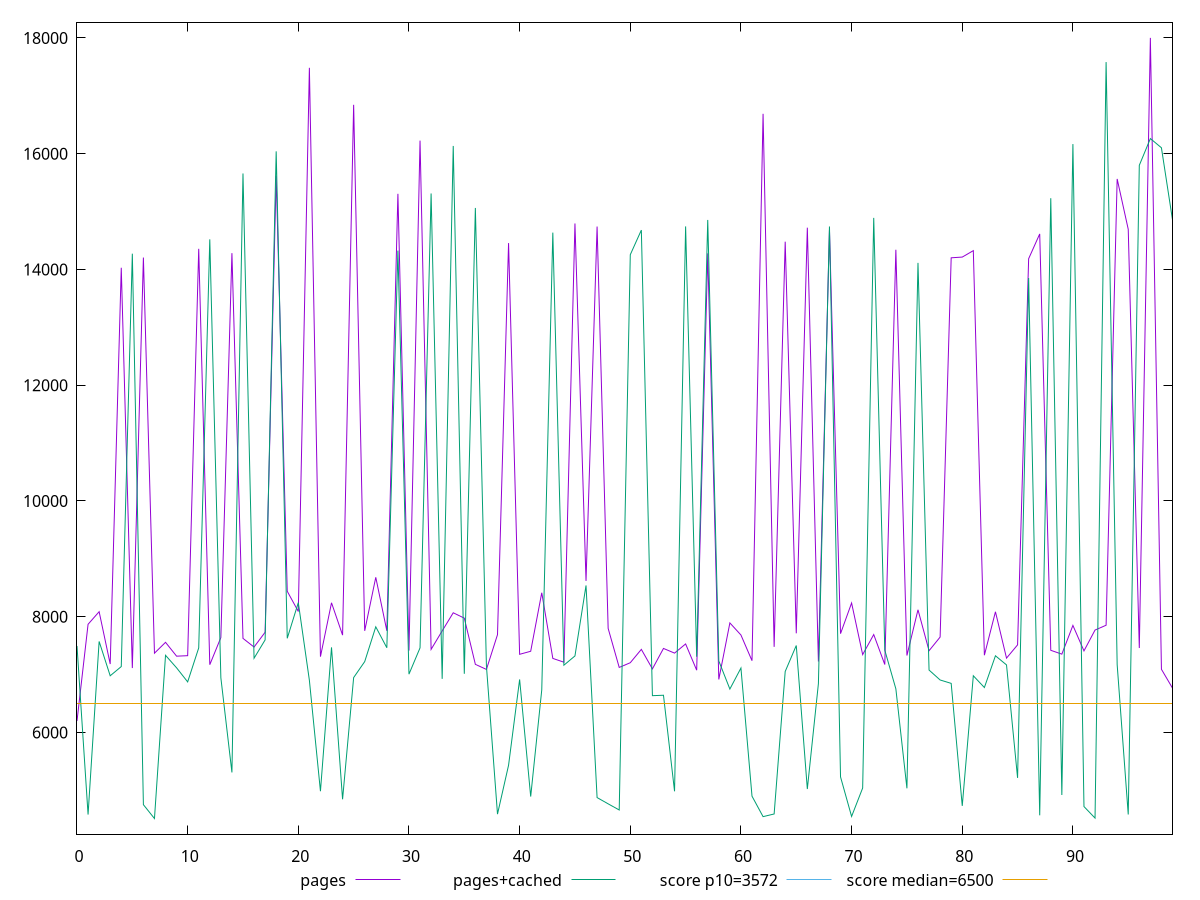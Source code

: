 reset

$pages <<EOF
0 6199.281999999999
1 7869.298999999997
2 8086.82
3 7182.451000000001
4 14028.936999999998
5 7113.1280000000015
6 14205.099999999999
7 7370.062
8 7557.763999999999
9 7318.4450000000015
10 7327.093
11 14356.046
12 7171.090999999999
13 7639.7119999999995
14 14281.197000000002
15 7625.536000000001
16 7476.1810000000005
17 7731.852000000003
18 15617.264000000003
19 8439.703
20 8090.537000000003
21 17484.277000000002
22 7309.862
23 8240.688999999998
24 7682.162
25 16844.661999999997
26 7756.458999999999
27 8680.671999999999
28 7756.426
29 15307.324999999999
30 7414.93
31 16225.926000000001
32 7435.8060000000005
33 7754.738
34 8067.921999999999
35 7975.484999999999
36 7177.151
37 7089.5740000000005
38 7689.99
39 14455.948
40 7350.62
41 7403.317000000002
42 8414.346
43 7279.751999999998
44 7214.6219999999985
45 14794.401999999998
46 8619.075000000003
47 14740.965
48 7798.08
49 7123.904
50 7205.400999999999
51 7435.9410000000025
52 7098.761000000001
53 7452.084
54 7371.3679999999995
55 7529.567999999998
56 7076.314000000001
57 14277.718999999997
58 6916.693999999999
59 7892.913999999999
60 7684.244
61 7240.2310000000025
62 16689.451999999997
63 7479.2040000000015
64 14479.544000000004
65 7712.929000000001
66 14721.116999999998
67 7225.697
68 14681.888000000004
69 7707.555
70 8237.023000000001
71 7345.409999999999
72 7691.722000000002
73 7173.751000000002
74 14340.074
75 7330.0560000000005
76 8120.325000000001
77 7412.518
78 7648.441000000001
79 14201.357000000002
80 14213.785000000003
81 14324.846000000001
82 7334.611999999999
83 8085.532000000002
84 7284.863
85 7513.650000000002
86 14185.336999999998
87 14613.727
88 7419.756000000001
89 7353.570000000001
90 7849.697000000001
91 7409.530000000002
92 7769.785
93 7853.0509999999995
94 15563.833999999999
95 14694.094
96 7459.155999999999
97 18000.403000000002
98 7092.027
99 6766.5459999999985
EOF

$pagesCached <<EOF
0 7494.531999999999
1 4582.128999999999
2 7573.011999999999
3 6979.609
4 7138.785
5 14272.422999999999
6 4752.724
7 4513.504999999999
8 7333.332
9 7116.928000000001
10 6874.024
11 7461.388999999998
12 14519.859
13 6945.344
14 5309.546999999999
15 15658.287000000004
16 7282.636999999999
17 7599.421
18 16040.035
19 7626.7919999999995
20 8243.736
21 6901.586000000001
22 4985.004
23 7470.348
24 4845.387999999999
25 6948.503999999999
26 7224.352999999999
27 7825.461000000002
28 7463.947000000001
29 14325.473999999997
30 7007.628999999999
31 7462.128
32 15312.300999999996
33 6926.6810000000005
34 16133.494000000002
35 7014.069000000001
36 15062.859000000002
37 7149.063999999999
38 4589.210999999999
39 5433.759
40 6915.911
41 4892.8279999999995
42 6735.548999999997
43 14636.355
44 7162.365
45 7322.3550000000005
46 8540.116999999998
47 4875.137000000001
48 4767.142
49 4660.740000000001
50 14254.672999999997
51 14679.86
52 6636.140999999999
53 6643.246999999999
54 4983.860000000001
55 14743.426000000003
56 7308.322999999999
57 14855.426
58 7235.307000000001
59 6750.161
60 7113.3820000000005
61 4899.816999999999
62 4545.884
63 4592.055
64 7053.910999999999
65 7502.739
66 5023.58
67 6842.439
68 14742.461000000001
69 5233.081999999999
70 4549.354
71 5040.692999999999
72 14891.04
73 7421.969000000001
74 6754.075999999999
75 5035.156
76 14113.245
77 7078.758
78 6907.137
79 6848.401
80 4731.364
81 6980.064000000001
82 6776.667000000001
83 7324.974000000001
84 7167.307999999998
85 5214.986000000001
86 13852.341999999999
87 4568.792
88 15231.009000000004
89 4920.283
90 16166.568000000001
91 4720.197999999999
92 4521.086
93 17583.37
94 7171.476000000001
95 4583.219000000001
96 15799.073
97 16260.892
98 16102.292000000003
99 14857.520000000002
EOF

set key outside below
set xrange [0:99]
set yrange [4243.767039999999:18270.14096]
set trange [4243.767039999999:18270.14096]
set terminal svg size 640, 520 enhanced background rgb 'white'
set output "report_00015_2021-02-09T16-11-33.973Z/first-cpu-idle/comparison/line/0_vs_1.svg"

plot $pages title "pages" with line, \
     $pagesCached title "pages+cached" with line, \
     3572 title "score p10=3572", \
     6500 title "score median=6500"

reset
